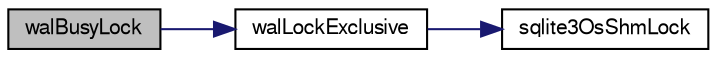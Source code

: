 digraph "walBusyLock"
{
  edge [fontname="FreeSans",fontsize="10",labelfontname="FreeSans",labelfontsize="10"];
  node [fontname="FreeSans",fontsize="10",shape=record];
  rankdir="LR";
  Node891253 [label="walBusyLock",height=0.2,width=0.4,color="black", fillcolor="grey75", style="filled", fontcolor="black"];
  Node891253 -> Node891254 [color="midnightblue",fontsize="10",style="solid",fontname="FreeSans"];
  Node891254 [label="walLockExclusive",height=0.2,width=0.4,color="black", fillcolor="white", style="filled",URL="$sqlite3_8c.html#a4625e58ad3fd85c21cf16275c458f154"];
  Node891254 -> Node891255 [color="midnightblue",fontsize="10",style="solid",fontname="FreeSans"];
  Node891255 [label="sqlite3OsShmLock",height=0.2,width=0.4,color="black", fillcolor="white", style="filled",URL="$sqlite3_8c.html#a1832b805275450abac06bf8da21489f3"];
}
